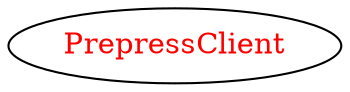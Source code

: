digraph dependencyGraph {
 concentrate=true;
 ranksep="2.0";
 rankdir="LR"; 
 splines="ortho";
"PrepressClient" [fontcolor="red"];
}
